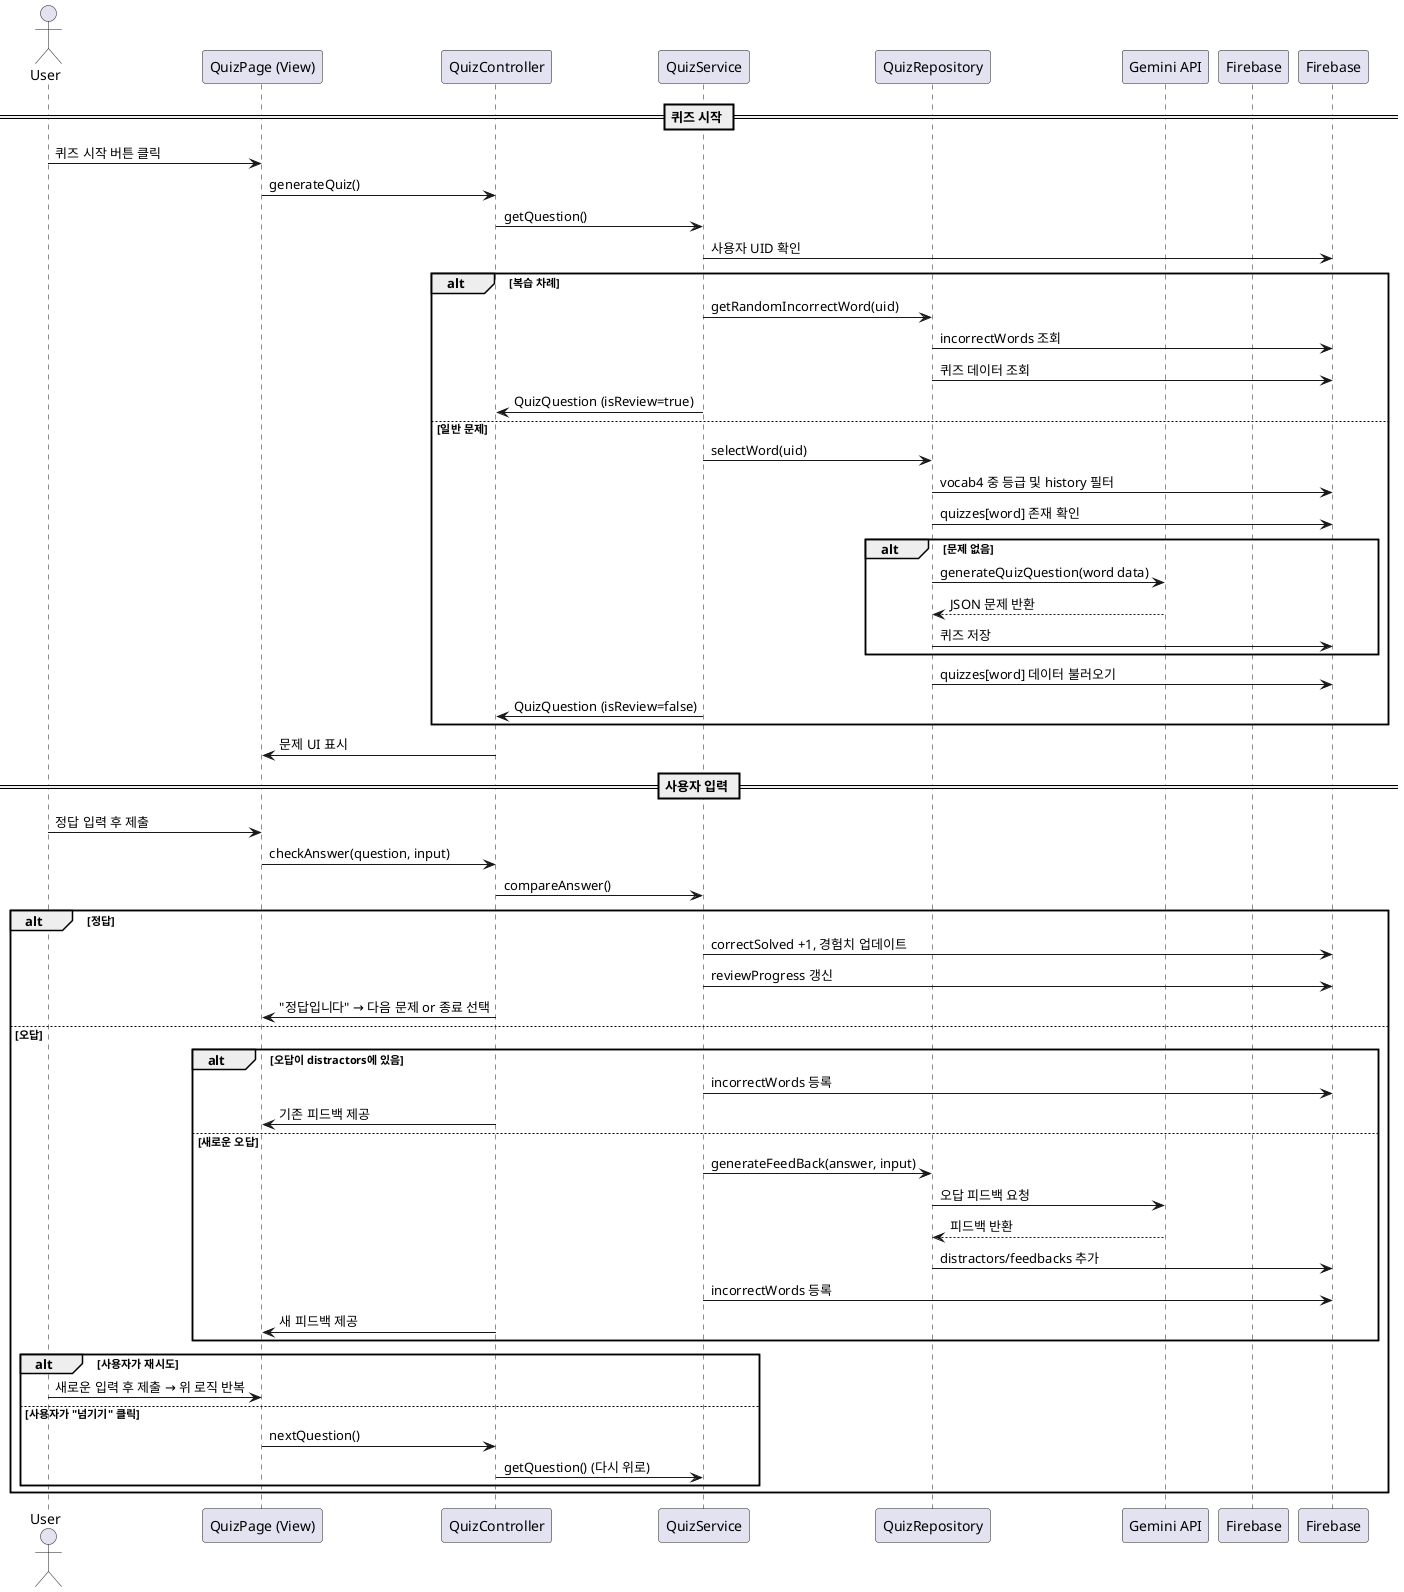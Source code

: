 @startuml QuizSkipFeedbackFlow

actor User
participant "QuizPage (View)" as View
participant "QuizController" as Controller
participant "QuizService" as Service
participant "QuizRepository" as Repository
participant "Gemini API" as Gemini
participant "Firebase" as DB

== 퀴즈 시작 ==
User -> View: 퀴즈 시작 버튼 클릭
View -> Controller: generateQuiz()
Controller -> Service: getQuestion()
Service -> Firebase: 사용자 UID 확인
alt 복습 차례
  Service -> Repository: getRandomIncorrectWord(uid)
  Repository -> Firebase: incorrectWords 조회
  Repository -> Firebase: 퀴즈 데이터 조회
  Service -> Controller: QuizQuestion (isReview=true)
else 일반 문제
  Service -> Repository: selectWord(uid)
  Repository -> Firebase: vocab4 중 등급 및 history 필터
  Repository -> Firebase: quizzes[word] 존재 확인
  alt 문제 없음
    Repository -> Gemini: generateQuizQuestion(word data)
    Gemini --> Repository: JSON 문제 반환
    Repository -> Firebase: 퀴즈 저장
  end
  Repository -> Firebase: quizzes[word] 데이터 불러오기
  Service -> Controller: QuizQuestion (isReview=false)
end
Controller -> View: 문제 UI 표시

== 사용자 입력 ==
User -> View: 정답 입력 후 제출
View -> Controller: checkAnswer(question, input)
Controller -> Service: compareAnswer()

alt 정답
  Service -> Firebase: correctSolved +1, 경험치 업데이트
  Service -> Firebase: reviewProgress 갱신
  Controller -> View: "정답입니다" → 다음 문제 or 종료 선택
else 오답
  alt 오답이 distractors에 있음
    Service -> Firebase: incorrectWords 등록
    Controller -> View: 기존 피드백 제공
  else 새로운 오답
    Service -> Repository: generateFeedBack(answer, input)
    Repository -> Gemini: 오답 피드백 요청
    Gemini --> Repository: 피드백 반환
    Repository -> Firebase: distractors/feedbacks 추가
    Service -> Firebase: incorrectWords 등록
    Controller -> View: 새 피드백 제공
  end

  alt 사용자가 재시도
    User -> View: 새로운 입력 후 제출 → 위 로직 반복
  else 사용자가 "넘기기" 클릭
    View -> Controller: nextQuestion()
    Controller -> Service: getQuestion() (다시 위로)
  end
end

@enduml
